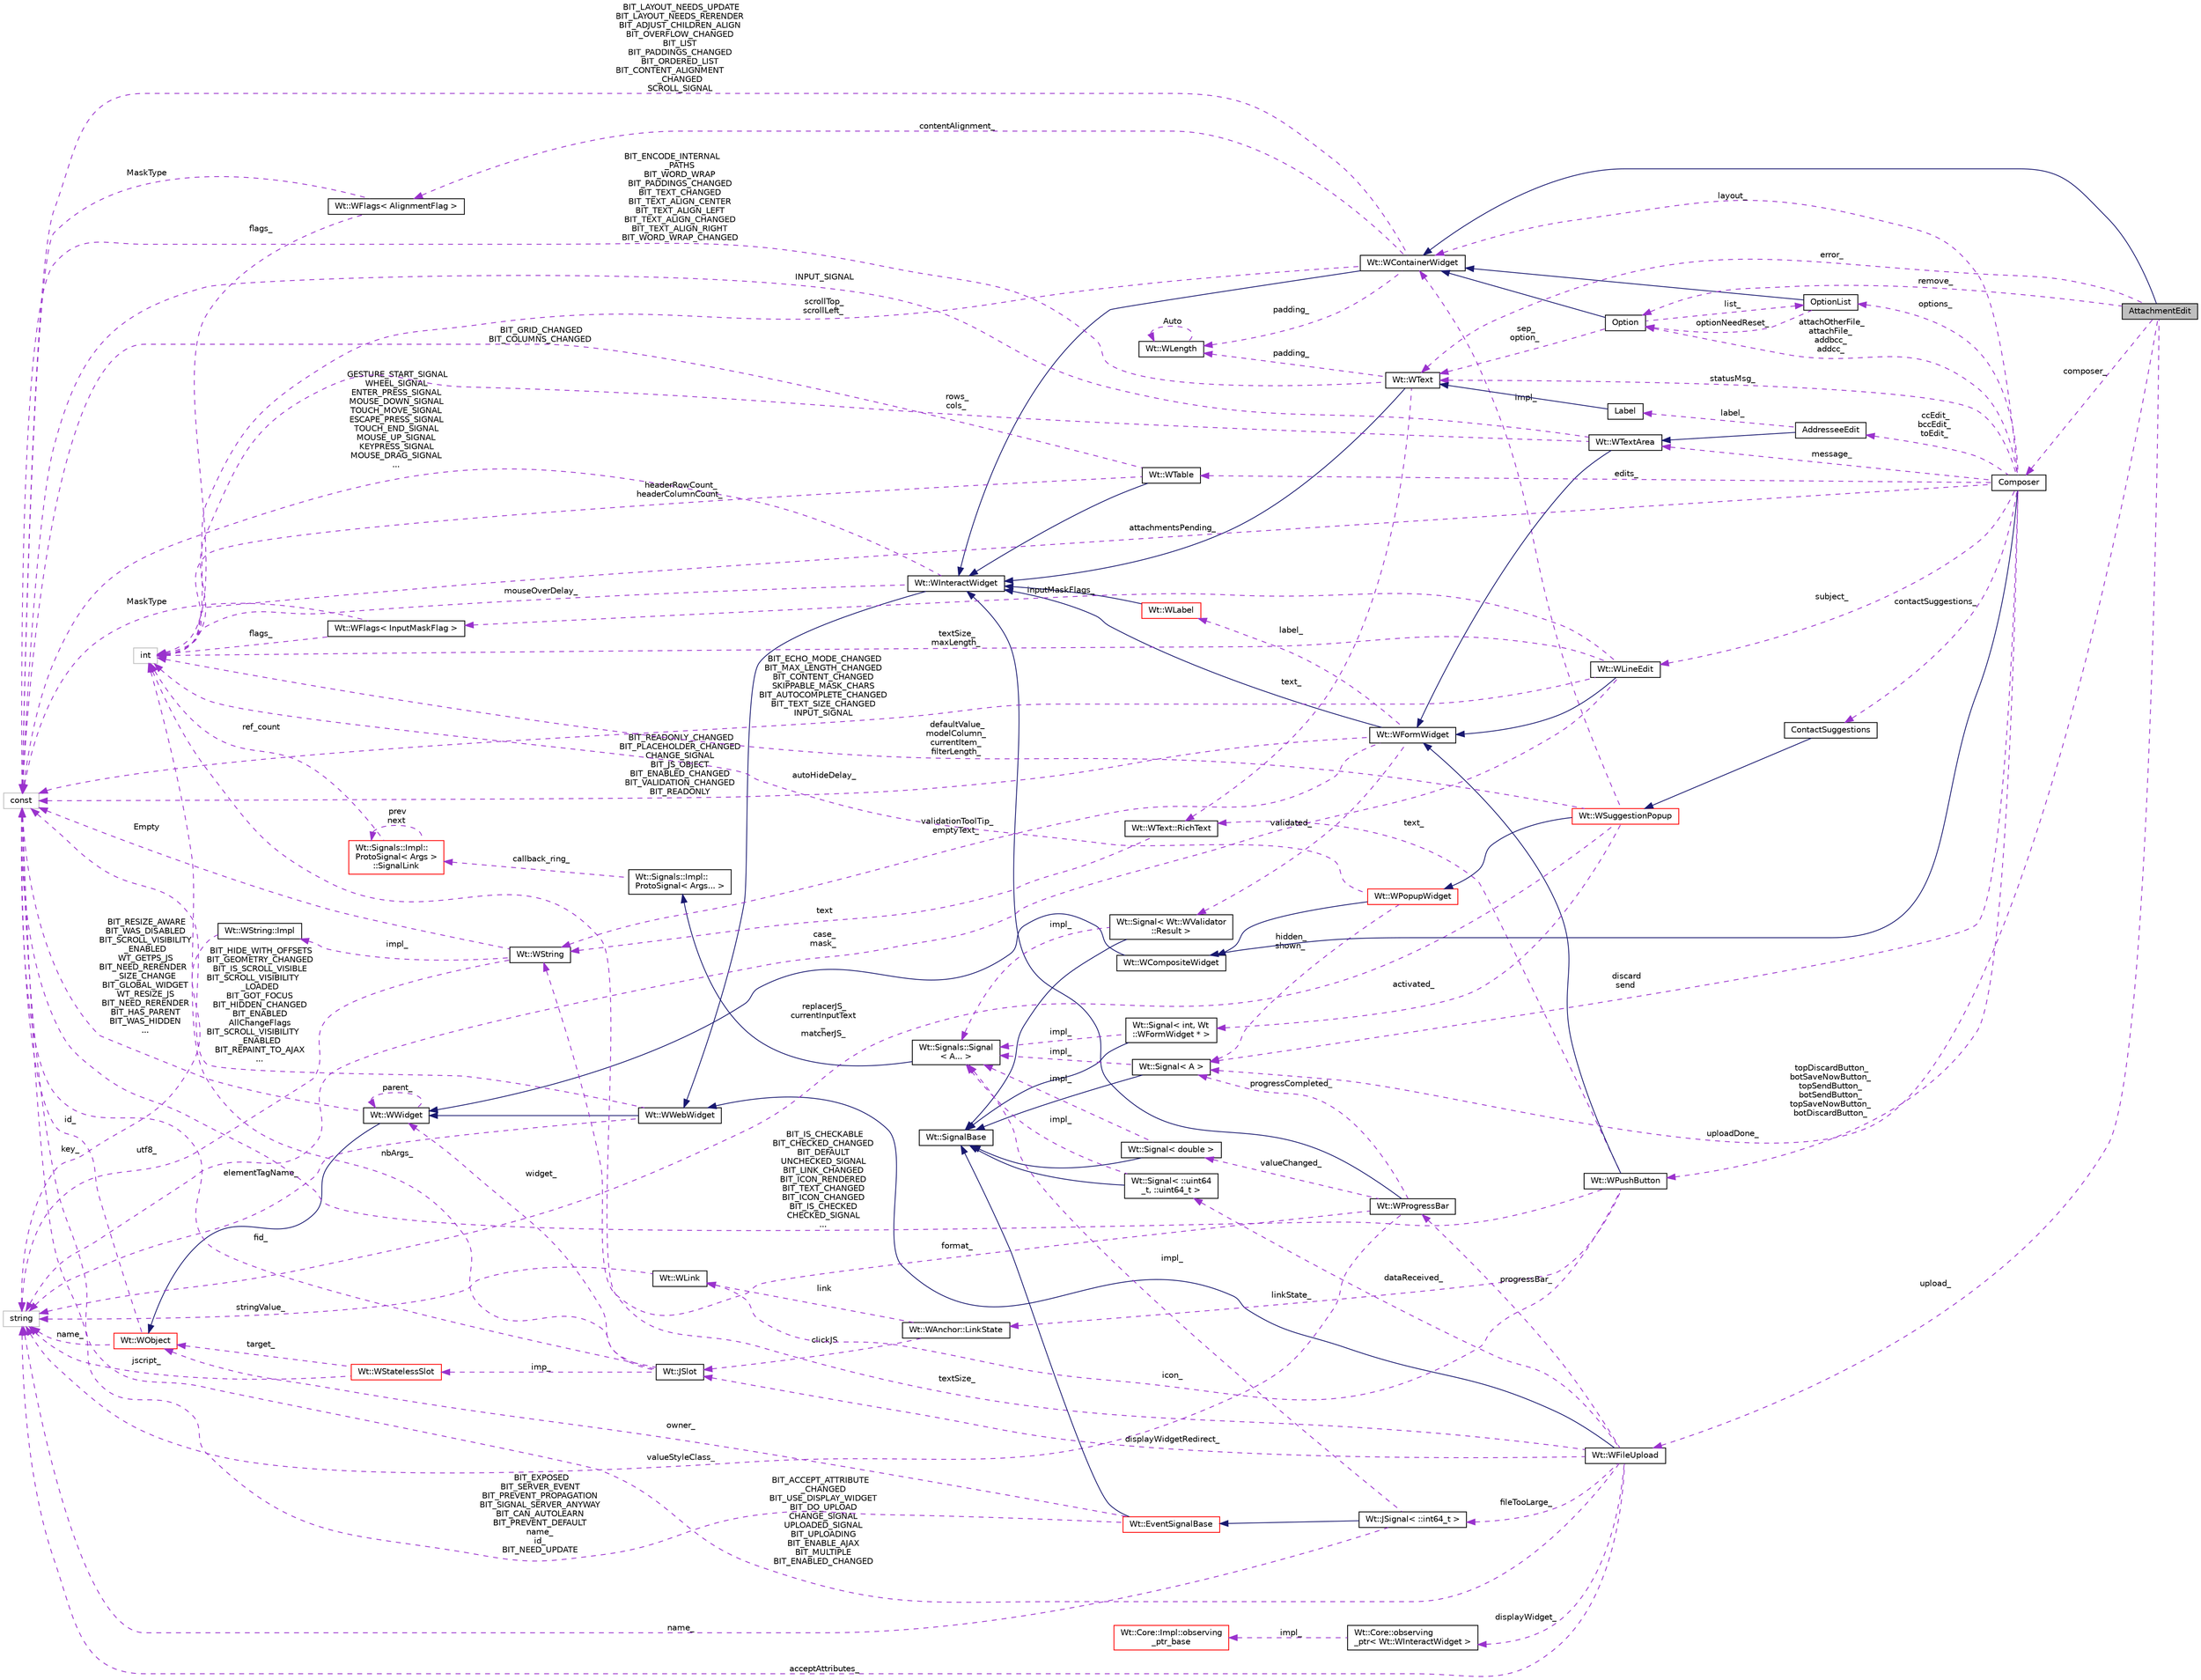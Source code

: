 digraph "AttachmentEdit"
{
 // LATEX_PDF_SIZE
  edge [fontname="Helvetica",fontsize="10",labelfontname="Helvetica",labelfontsize="10"];
  node [fontname="Helvetica",fontsize="10",shape=record];
  rankdir="LR";
  Node1 [label="AttachmentEdit",height=0.2,width=0.4,color="black", fillcolor="grey75", style="filled", fontcolor="black",tooltip="An edit field for an email attachment."];
  Node2 -> Node1 [dir="back",color="midnightblue",fontsize="10",style="solid",fontname="Helvetica"];
  Node2 [label="Wt::WContainerWidget",height=0.2,width=0.4,color="black", fillcolor="white", style="filled",URL="$classWt_1_1WContainerWidget.html",tooltip="A widget that holds and manages child widgets."];
  Node3 -> Node2 [dir="back",color="midnightblue",fontsize="10",style="solid",fontname="Helvetica"];
  Node3 [label="Wt::WInteractWidget",height=0.2,width=0.4,color="black", fillcolor="white", style="filled",URL="$classWt_1_1WInteractWidget.html",tooltip="An abstract widget that can receive user-interface interaction."];
  Node4 -> Node3 [dir="back",color="midnightblue",fontsize="10",style="solid",fontname="Helvetica"];
  Node4 [label="Wt::WWebWidget",height=0.2,width=0.4,color="black", fillcolor="white", style="filled",URL="$classWt_1_1WWebWidget.html",tooltip="A base class for widgets with an HTML counterpart."];
  Node5 -> Node4 [dir="back",color="midnightblue",fontsize="10",style="solid",fontname="Helvetica"];
  Node5 [label="Wt::WWidget",height=0.2,width=0.4,color="black", fillcolor="white", style="filled",URL="$classWt_1_1WWidget.html",tooltip="The abstract base class for a user-interface component."];
  Node6 -> Node5 [dir="back",color="midnightblue",fontsize="10",style="solid",fontname="Helvetica"];
  Node6 [label="Wt::WObject",height=0.2,width=0.4,color="red", fillcolor="white", style="filled",URL="$classWt_1_1WObject.html",tooltip="A base class for objects that participate in the signal/slot system."];
  Node8 -> Node6 [dir="back",color="darkorchid3",fontsize="10",style="dashed",label=" name_" ,fontname="Helvetica"];
  Node8 [label="string",height=0.2,width=0.4,color="grey75", fillcolor="white", style="filled",tooltip=" "];
  Node9 -> Node6 [dir="back",color="darkorchid3",fontsize="10",style="dashed",label=" id_" ,fontname="Helvetica"];
  Node9 [label="const",height=0.2,width=0.4,color="grey75", fillcolor="white", style="filled",tooltip=" "];
  Node5 -> Node5 [dir="back",color="darkorchid3",fontsize="10",style="dashed",label=" parent_" ,fontname="Helvetica"];
  Node9 -> Node5 [dir="back",color="darkorchid3",fontsize="10",style="dashed",label=" BIT_RESIZE_AWARE\nBIT_WAS_DISABLED\nBIT_SCROLL_VISIBILITY\l_ENABLED\nWT_GETPS_JS\nBIT_NEED_RERENDER\l_SIZE_CHANGE\nBIT_GLOBAL_WIDGET\nWT_RESIZE_JS\nBIT_NEED_RERENDER\nBIT_HAS_PARENT\nBIT_WAS_HIDDEN\n..." ,fontname="Helvetica"];
  Node8 -> Node4 [dir="back",color="darkorchid3",fontsize="10",style="dashed",label=" elementTagName_" ,fontname="Helvetica"];
  Node9 -> Node4 [dir="back",color="darkorchid3",fontsize="10",style="dashed",label=" BIT_HIDE_WITH_OFFSETS\nBIT_GEOMETRY_CHANGED\nBIT_IS_SCROLL_VISIBLE\nBIT_SCROLL_VISIBILITY\l_LOADED\nBIT_GOT_FOCUS\nBIT_HIDDEN_CHANGED\nBIT_ENABLED\nAllChangeFlags\nBIT_SCROLL_VISIBILITY\l_ENABLED\nBIT_REPAINT_TO_AJAX\n..." ,fontname="Helvetica"];
  Node10 -> Node3 [dir="back",color="darkorchid3",fontsize="10",style="dashed",label=" mouseOverDelay_" ,fontname="Helvetica"];
  Node10 [label="int",height=0.2,width=0.4,color="grey75", fillcolor="white", style="filled",tooltip=" "];
  Node9 -> Node3 [dir="back",color="darkorchid3",fontsize="10",style="dashed",label=" GESTURE_START_SIGNAL\nWHEEL_SIGNAL\nENTER_PRESS_SIGNAL\nMOUSE_DOWN_SIGNAL\nTOUCH_MOVE_SIGNAL\nESCAPE_PRESS_SIGNAL\nTOUCH_END_SIGNAL\nMOUSE_UP_SIGNAL\nKEYPRESS_SIGNAL\nMOUSE_DRAG_SIGNAL\n..." ,fontname="Helvetica"];
  Node10 -> Node2 [dir="back",color="darkorchid3",fontsize="10",style="dashed",label=" scrollTop_\nscrollLeft_" ,fontname="Helvetica"];
  Node11 -> Node2 [dir="back",color="darkorchid3",fontsize="10",style="dashed",label=" contentAlignment_" ,fontname="Helvetica"];
  Node11 [label="Wt::WFlags\< AlignmentFlag \>",height=0.2,width=0.4,color="black", fillcolor="white", style="filled",URL="$classWt_1_1WFlags.html",tooltip=" "];
  Node10 -> Node11 [dir="back",color="darkorchid3",fontsize="10",style="dashed",label=" flags_" ,fontname="Helvetica"];
  Node9 -> Node11 [dir="back",color="darkorchid3",fontsize="10",style="dashed",label=" MaskType" ,fontname="Helvetica"];
  Node12 -> Node2 [dir="back",color="darkorchid3",fontsize="10",style="dashed",label=" padding_" ,fontname="Helvetica"];
  Node12 [label="Wt::WLength",height=0.2,width=0.4,color="black", fillcolor="white", style="filled",URL="$classWt_1_1WLength.html",tooltip="A value class that describes a CSS length."];
  Node12 -> Node12 [dir="back",color="darkorchid3",fontsize="10",style="dashed",label=" Auto" ,fontname="Helvetica"];
  Node9 -> Node2 [dir="back",color="darkorchid3",fontsize="10",style="dashed",label=" BIT_LAYOUT_NEEDS_UPDATE\nBIT_LAYOUT_NEEDS_RERENDER\nBIT_ADJUST_CHILDREN_ALIGN\nBIT_OVERFLOW_CHANGED\nBIT_LIST\nBIT_PADDINGS_CHANGED\nBIT_ORDERED_LIST\nBIT_CONTENT_ALIGNMENT\l_CHANGED\nSCROLL_SIGNAL" ,fontname="Helvetica"];
  Node13 -> Node1 [dir="back",color="darkorchid3",fontsize="10",style="dashed",label=" uploadDone_" ,fontname="Helvetica"];
  Node13 [label="Wt::Signal\< A \>",height=0.2,width=0.4,color="black", fillcolor="white", style="filled",URL="$classWt_1_1Signal.html",tooltip="A signal that propagates events to listeners."];
  Node14 -> Node13 [dir="back",color="midnightblue",fontsize="10",style="solid",fontname="Helvetica"];
  Node14 [label="Wt::SignalBase",height=0.2,width=0.4,color="black", fillcolor="white", style="filled",URL="$classWt_1_1SignalBase.html",tooltip="Abstract base class of a signal."];
  Node15 -> Node13 [dir="back",color="darkorchid3",fontsize="10",style="dashed",label=" impl_" ,fontname="Helvetica"];
  Node15 [label="Wt::Signals::Signal\l\< A... \>",height=0.2,width=0.4,color="black", fillcolor="white", style="filled",URL="$structWt_1_1Signals_1_1Signal.html",tooltip=" "];
  Node16 -> Node15 [dir="back",color="midnightblue",fontsize="10",style="solid",fontname="Helvetica"];
  Node16 [label="Wt::Signals::Impl::\lProtoSignal\< Args... \>",height=0.2,width=0.4,color="black", fillcolor="white", style="filled",URL="$classWt_1_1Signals_1_1Impl_1_1ProtoSignal.html",tooltip=" "];
  Node17 -> Node16 [dir="back",color="darkorchid3",fontsize="10",style="dashed",label=" callback_ring_" ,fontname="Helvetica"];
  Node17 [label="Wt::Signals::Impl::\lProtoSignal\< Args \>\l::SignalLink",height=0.2,width=0.4,color="red", fillcolor="white", style="filled",URL="$structWt_1_1Signals_1_1Impl_1_1ProtoSignal_1_1SignalLink.html",tooltip=" "];
  Node10 -> Node17 [dir="back",color="darkorchid3",fontsize="10",style="dashed",label=" ref_count" ,fontname="Helvetica"];
  Node17 -> Node17 [dir="back",color="darkorchid3",fontsize="10",style="dashed",label=" prev\nnext" ,fontname="Helvetica"];
  Node22 -> Node1 [dir="back",color="darkorchid3",fontsize="10",style="dashed",label=" remove_" ,fontname="Helvetica"];
  Node22 [label="Option",height=0.2,width=0.4,color="black", fillcolor="white", style="filled",URL="$classOption.html",tooltip="A clickable option."];
  Node2 -> Node22 [dir="back",color="midnightblue",fontsize="10",style="solid",fontname="Helvetica"];
  Node23 -> Node22 [dir="back",color="darkorchid3",fontsize="10",style="dashed",label=" list_" ,fontname="Helvetica"];
  Node23 [label="OptionList",height=0.2,width=0.4,color="black", fillcolor="white", style="filled",URL="$classOptionList.html",tooltip="A list of options, separated by '|'."];
  Node2 -> Node23 [dir="back",color="midnightblue",fontsize="10",style="solid",fontname="Helvetica"];
  Node22 -> Node23 [dir="back",color="darkorchid3",fontsize="10",style="dashed",label=" optionNeedReset_" ,fontname="Helvetica"];
  Node24 -> Node22 [dir="back",color="darkorchid3",fontsize="10",style="dashed",label=" sep_\noption_" ,fontname="Helvetica"];
  Node24 [label="Wt::WText",height=0.2,width=0.4,color="black", fillcolor="white", style="filled",URL="$classWt_1_1WText.html",tooltip="A widget that renders (XHTML) text."];
  Node3 -> Node24 [dir="back",color="midnightblue",fontsize="10",style="solid",fontname="Helvetica"];
  Node25 -> Node24 [dir="back",color="darkorchid3",fontsize="10",style="dashed",label=" text_" ,fontname="Helvetica"];
  Node25 [label="Wt::WText::RichText",height=0.2,width=0.4,color="black", fillcolor="white", style="filled",URL="$structWt_1_1WText_1_1RichText.html",tooltip=" "];
  Node26 -> Node25 [dir="back",color="darkorchid3",fontsize="10",style="dashed",label=" text" ,fontname="Helvetica"];
  Node26 [label="Wt::WString",height=0.2,width=0.4,color="black", fillcolor="white", style="filled",URL="$classWt_1_1WString.html",tooltip="A value class which describes a locale-aware unicode string."];
  Node27 -> Node26 [dir="back",color="darkorchid3",fontsize="10",style="dashed",label=" impl_" ,fontname="Helvetica"];
  Node27 [label="Wt::WString::Impl",height=0.2,width=0.4,color="black", fillcolor="white", style="filled",URL="$structWt_1_1WString_1_1Impl.html",tooltip=" "];
  Node8 -> Node27 [dir="back",color="darkorchid3",fontsize="10",style="dashed",label=" key_" ,fontname="Helvetica"];
  Node8 -> Node26 [dir="back",color="darkorchid3",fontsize="10",style="dashed",label=" utf8_" ,fontname="Helvetica"];
  Node9 -> Node26 [dir="back",color="darkorchid3",fontsize="10",style="dashed",label=" Empty" ,fontname="Helvetica"];
  Node12 -> Node24 [dir="back",color="darkorchid3",fontsize="10",style="dashed",label=" padding_" ,fontname="Helvetica"];
  Node9 -> Node24 [dir="back",color="darkorchid3",fontsize="10",style="dashed",label=" BIT_ENCODE_INTERNAL\l_PATHS\nBIT_WORD_WRAP\nBIT_PADDINGS_CHANGED\nBIT_TEXT_CHANGED\nBIT_TEXT_ALIGN_CENTER\nBIT_TEXT_ALIGN_LEFT\nBIT_TEXT_ALIGN_CHANGED\nBIT_TEXT_ALIGN_RIGHT\nBIT_WORD_WRAP_CHANGED" ,fontname="Helvetica"];
  Node24 -> Node1 [dir="back",color="darkorchid3",fontsize="10",style="dashed",label=" error_" ,fontname="Helvetica"];
  Node28 -> Node1 [dir="back",color="darkorchid3",fontsize="10",style="dashed",label=" composer_" ,fontname="Helvetica"];
  Node28 [label="Composer",height=0.2,width=0.4,color="black", fillcolor="white", style="filled",URL="$classComposer.html",tooltip="An E-mail composer widget."];
  Node29 -> Node28 [dir="back",color="midnightblue",fontsize="10",style="solid",fontname="Helvetica"];
  Node29 [label="Wt::WCompositeWidget",height=0.2,width=0.4,color="black", fillcolor="white", style="filled",URL="$classWt_1_1WCompositeWidget.html",tooltip="A widget that hides the implementation of composite widgets."];
  Node5 -> Node29 [dir="back",color="midnightblue",fontsize="10",style="solid",fontname="Helvetica"];
  Node2 -> Node28 [dir="back",color="darkorchid3",fontsize="10",style="dashed",label=" layout_" ,fontname="Helvetica"];
  Node13 -> Node28 [dir="back",color="darkorchid3",fontsize="10",style="dashed",label=" discard\nsend" ,fontname="Helvetica"];
  Node30 -> Node28 [dir="back",color="darkorchid3",fontsize="10",style="dashed",label=" subject_" ,fontname="Helvetica"];
  Node30 [label="Wt::WLineEdit",height=0.2,width=0.4,color="black", fillcolor="white", style="filled",URL="$classWt_1_1WLineEdit.html",tooltip="A widget that provides a single line edit."];
  Node31 -> Node30 [dir="back",color="midnightblue",fontsize="10",style="solid",fontname="Helvetica"];
  Node31 [label="Wt::WFormWidget",height=0.2,width=0.4,color="black", fillcolor="white", style="filled",URL="$classWt_1_1WFormWidget.html",tooltip="An abstract widget that corresponds to an HTML form element."];
  Node3 -> Node31 [dir="back",color="midnightblue",fontsize="10",style="solid",fontname="Helvetica"];
  Node26 -> Node31 [dir="back",color="darkorchid3",fontsize="10",style="dashed",label=" validationToolTip_\nemptyText_" ,fontname="Helvetica"];
  Node32 -> Node31 [dir="back",color="darkorchid3",fontsize="10",style="dashed",label=" label_" ,fontname="Helvetica"];
  Node32 [label="Wt::WLabel",height=0.2,width=0.4,color="red", fillcolor="white", style="filled",URL="$classWt_1_1WLabel.html",tooltip="A label for a form field."];
  Node3 -> Node32 [dir="back",color="midnightblue",fontsize="10",style="solid",fontname="Helvetica"];
  Node34 -> Node31 [dir="back",color="darkorchid3",fontsize="10",style="dashed",label=" validated_" ,fontname="Helvetica"];
  Node34 [label="Wt::Signal\< Wt::WValidator\l::Result \>",height=0.2,width=0.4,color="black", fillcolor="white", style="filled",URL="$classWt_1_1Signal.html",tooltip=" "];
  Node14 -> Node34 [dir="back",color="midnightblue",fontsize="10",style="solid",fontname="Helvetica"];
  Node15 -> Node34 [dir="back",color="darkorchid3",fontsize="10",style="dashed",label=" impl_" ,fontname="Helvetica"];
  Node9 -> Node31 [dir="back",color="darkorchid3",fontsize="10",style="dashed",label=" BIT_READONLY_CHANGED\nBIT_PLACEHOLDER_CHANGED\nCHANGE_SIGNAL\nBIT_JS_OBJECT\nBIT_ENABLED_CHANGED\nBIT_VALIDATION_CHANGED\nBIT_READONLY" ,fontname="Helvetica"];
  Node35 -> Node30 [dir="back",color="darkorchid3",fontsize="10",style="dashed",label=" inputMaskFlags_" ,fontname="Helvetica"];
  Node35 [label="Wt::WFlags\< InputMaskFlag \>",height=0.2,width=0.4,color="black", fillcolor="white", style="filled",URL="$classWt_1_1WFlags.html",tooltip=" "];
  Node10 -> Node35 [dir="back",color="darkorchid3",fontsize="10",style="dashed",label=" flags_" ,fontname="Helvetica"];
  Node9 -> Node35 [dir="back",color="darkorchid3",fontsize="10",style="dashed",label=" MaskType" ,fontname="Helvetica"];
  Node10 -> Node30 [dir="back",color="darkorchid3",fontsize="10",style="dashed",label=" textSize_\nmaxLength_" ,fontname="Helvetica"];
  Node8 -> Node30 [dir="back",color="darkorchid3",fontsize="10",style="dashed",label=" case_\nmask_" ,fontname="Helvetica"];
  Node9 -> Node30 [dir="back",color="darkorchid3",fontsize="10",style="dashed",label=" BIT_ECHO_MODE_CHANGED\nBIT_MAX_LENGTH_CHANGED\nBIT_CONTENT_CHANGED\nSKIPPABLE_MASK_CHARS\nBIT_AUTOCOMPLETE_CHANGED\nBIT_TEXT_SIZE_CHANGED\nINPUT_SIGNAL" ,fontname="Helvetica"];
  Node22 -> Node28 [dir="back",color="darkorchid3",fontsize="10",style="dashed",label=" attachOtherFile_\nattachFile_\naddbcc_\naddcc_" ,fontname="Helvetica"];
  Node36 -> Node28 [dir="back",color="darkorchid3",fontsize="10",style="dashed",label=" contactSuggestions_" ,fontname="Helvetica"];
  Node36 [label="ContactSuggestions",height=0.2,width=0.4,color="black", fillcolor="white", style="filled",URL="$classContactSuggestions.html",tooltip="A suggestion popup suggesting contacts from an addressbook."];
  Node37 -> Node36 [dir="back",color="midnightblue",fontsize="10",style="solid",fontname="Helvetica"];
  Node37 [label="Wt::WSuggestionPopup",height=0.2,width=0.4,color="red", fillcolor="white", style="filled",URL="$classWt_1_1WSuggestionPopup.html",tooltip="A widget which popups to assist in editing a textarea or lineedit."];
  Node38 -> Node37 [dir="back",color="midnightblue",fontsize="10",style="solid",fontname="Helvetica"];
  Node38 [label="Wt::WPopupWidget",height=0.2,width=0.4,color="red", fillcolor="white", style="filled",URL="$classWt_1_1WPopupWidget.html",tooltip="Base class for popup widgets."];
  Node29 -> Node38 [dir="back",color="midnightblue",fontsize="10",style="solid",fontname="Helvetica"];
  Node13 -> Node38 [dir="back",color="darkorchid3",fontsize="10",style="dashed",label=" hidden_\nshown_" ,fontname="Helvetica"];
  Node10 -> Node38 [dir="back",color="darkorchid3",fontsize="10",style="dashed",label=" autoHideDelay_" ,fontname="Helvetica"];
  Node2 -> Node37 [dir="back",color="darkorchid3",fontsize="10",style="dashed",label=" impl_" ,fontname="Helvetica"];
  Node43 -> Node37 [dir="back",color="darkorchid3",fontsize="10",style="dashed",label=" activated_" ,fontname="Helvetica"];
  Node43 [label="Wt::Signal\< int, Wt\l::WFormWidget * \>",height=0.2,width=0.4,color="black", fillcolor="white", style="filled",URL="$classWt_1_1Signal.html",tooltip=" "];
  Node14 -> Node43 [dir="back",color="midnightblue",fontsize="10",style="solid",fontname="Helvetica"];
  Node15 -> Node43 [dir="back",color="darkorchid3",fontsize="10",style="dashed",label=" impl_" ,fontname="Helvetica"];
  Node10 -> Node37 [dir="back",color="darkorchid3",fontsize="10",style="dashed",label=" defaultValue_\nmodelColumn_\ncurrentItem_\nfilterLength_" ,fontname="Helvetica"];
  Node8 -> Node37 [dir="back",color="darkorchid3",fontsize="10",style="dashed",label=" replacerJS_\ncurrentInputText\l_\nmatcherJS_" ,fontname="Helvetica"];
  Node23 -> Node28 [dir="back",color="darkorchid3",fontsize="10",style="dashed",label=" options_" ,fontname="Helvetica"];
  Node10 -> Node28 [dir="back",color="darkorchid3",fontsize="10",style="dashed",label=" attachmentsPending_" ,fontname="Helvetica"];
  Node48 -> Node28 [dir="back",color="darkorchid3",fontsize="10",style="dashed",label=" ccEdit_\nbccEdit_\ntoEdit_" ,fontname="Helvetica"];
  Node48 [label="AddresseeEdit",height=0.2,width=0.4,color="black", fillcolor="white", style="filled",URL="$classAddresseeEdit.html",tooltip="An edit field for an email addressee."];
  Node49 -> Node48 [dir="back",color="midnightblue",fontsize="10",style="solid",fontname="Helvetica"];
  Node49 [label="Wt::WTextArea",height=0.2,width=0.4,color="black", fillcolor="white", style="filled",URL="$classWt_1_1WTextArea.html",tooltip="A widget that provides a multi-line edit."];
  Node31 -> Node49 [dir="back",color="midnightblue",fontsize="10",style="solid",fontname="Helvetica"];
  Node10 -> Node49 [dir="back",color="darkorchid3",fontsize="10",style="dashed",label=" rows_\ncols_" ,fontname="Helvetica"];
  Node9 -> Node49 [dir="back",color="darkorchid3",fontsize="10",style="dashed",label=" INPUT_SIGNAL" ,fontname="Helvetica"];
  Node50 -> Node48 [dir="back",color="darkorchid3",fontsize="10",style="dashed",label=" label_" ,fontname="Helvetica"];
  Node50 [label="Label",height=0.2,width=0.4,color="black", fillcolor="white", style="filled",URL="$classLabel.html",tooltip="A label."];
  Node24 -> Node50 [dir="back",color="midnightblue",fontsize="10",style="solid",fontname="Helvetica"];
  Node49 -> Node28 [dir="back",color="darkorchid3",fontsize="10",style="dashed",label=" message_" ,fontname="Helvetica"];
  Node24 -> Node28 [dir="back",color="darkorchid3",fontsize="10",style="dashed",label=" statusMsg_" ,fontname="Helvetica"];
  Node51 -> Node28 [dir="back",color="darkorchid3",fontsize="10",style="dashed",label=" edits_" ,fontname="Helvetica"];
  Node51 [label="Wt::WTable",height=0.2,width=0.4,color="black", fillcolor="white", style="filled",URL="$classWt_1_1WTable.html",tooltip="A container widget which provides layout of children in a table grid."];
  Node3 -> Node51 [dir="back",color="midnightblue",fontsize="10",style="solid",fontname="Helvetica"];
  Node10 -> Node51 [dir="back",color="darkorchid3",fontsize="10",style="dashed",label=" headerRowCount_\nheaderColumnCount_" ,fontname="Helvetica"];
  Node9 -> Node51 [dir="back",color="darkorchid3",fontsize="10",style="dashed",label=" BIT_GRID_CHANGED\nBIT_COLUMNS_CHANGED" ,fontname="Helvetica"];
  Node52 -> Node28 [dir="back",color="darkorchid3",fontsize="10",style="dashed",label=" topDiscardButton_\nbotSaveNowButton_\ntopSendButton_\nbotSendButton_\ntopSaveNowButton_\nbotDiscardButton_" ,fontname="Helvetica"];
  Node52 [label="Wt::WPushButton",height=0.2,width=0.4,color="black", fillcolor="white", style="filled",URL="$classWt_1_1WPushButton.html",tooltip="A widget that represents a push button."];
  Node31 -> Node52 [dir="back",color="midnightblue",fontsize="10",style="solid",fontname="Helvetica"];
  Node25 -> Node52 [dir="back",color="darkorchid3",fontsize="10",style="dashed",label=" text_" ,fontname="Helvetica"];
  Node53 -> Node52 [dir="back",color="darkorchid3",fontsize="10",style="dashed",label=" linkState_" ,fontname="Helvetica"];
  Node53 [label="Wt::WAnchor::LinkState",height=0.2,width=0.4,color="black", fillcolor="white", style="filled",URL="$structWt_1_1WAnchor_1_1LinkState.html",tooltip=" "];
  Node54 -> Node53 [dir="back",color="darkorchid3",fontsize="10",style="dashed",label=" clickJS" ,fontname="Helvetica"];
  Node54 [label="Wt::JSlot",height=0.2,width=0.4,color="black", fillcolor="white", style="filled",URL="$classWt_1_1JSlot.html",tooltip="A slot that is only implemented in client side JavaScript code."];
  Node55 -> Node54 [dir="back",color="darkorchid3",fontsize="10",style="dashed",label=" imp_" ,fontname="Helvetica"];
  Node55 [label="Wt::WStatelessSlot",height=0.2,width=0.4,color="red", fillcolor="white", style="filled",URL="$classWt_1_1WStatelessSlot.html",tooltip=" "];
  Node6 -> Node55 [dir="back",color="darkorchid3",fontsize="10",style="dashed",label=" target_" ,fontname="Helvetica"];
  Node8 -> Node55 [dir="back",color="darkorchid3",fontsize="10",style="dashed",label=" jscript_" ,fontname="Helvetica"];
  Node10 -> Node54 [dir="back",color="darkorchid3",fontsize="10",style="dashed",label=" nbArgs_" ,fontname="Helvetica"];
  Node5 -> Node54 [dir="back",color="darkorchid3",fontsize="10",style="dashed",label=" widget_" ,fontname="Helvetica"];
  Node9 -> Node54 [dir="back",color="darkorchid3",fontsize="10",style="dashed",label=" fid_" ,fontname="Helvetica"];
  Node56 -> Node53 [dir="back",color="darkorchid3",fontsize="10",style="dashed",label=" link" ,fontname="Helvetica"];
  Node56 [label="Wt::WLink",height=0.2,width=0.4,color="black", fillcolor="white", style="filled",URL="$classWt_1_1WLink.html",tooltip="A value class that defines a hyperlink target."];
  Node8 -> Node56 [dir="back",color="darkorchid3",fontsize="10",style="dashed",label=" stringValue_" ,fontname="Helvetica"];
  Node56 -> Node52 [dir="back",color="darkorchid3",fontsize="10",style="dashed",label=" icon_" ,fontname="Helvetica"];
  Node9 -> Node52 [dir="back",color="darkorchid3",fontsize="10",style="dashed",label=" BIT_IS_CHECKABLE\nBIT_CHECKED_CHANGED\nBIT_DEFAULT\nUNCHECKED_SIGNAL\nBIT_LINK_CHANGED\nBIT_ICON_RENDERED\nBIT_TEXT_CHANGED\nBIT_ICON_CHANGED\nBIT_IS_CHECKED\nCHECKED_SIGNAL\n..." ,fontname="Helvetica"];
  Node57 -> Node1 [dir="back",color="darkorchid3",fontsize="10",style="dashed",label=" upload_" ,fontname="Helvetica"];
  Node57 [label="Wt::WFileUpload",height=0.2,width=0.4,color="black", fillcolor="white", style="filled",URL="$classWt_1_1WFileUpload.html",tooltip="A widget that allows a file to be uploaded."];
  Node4 -> Node57 [dir="back",color="midnightblue",fontsize="10",style="solid",fontname="Helvetica"];
  Node54 -> Node57 [dir="back",color="darkorchid3",fontsize="10",style="dashed",label=" displayWidgetRedirect_" ,fontname="Helvetica"];
  Node58 -> Node57 [dir="back",color="darkorchid3",fontsize="10",style="dashed",label=" displayWidget_" ,fontname="Helvetica"];
  Node58 [label="Wt::Core::observing\l_ptr\< Wt::WInteractWidget \>",height=0.2,width=0.4,color="black", fillcolor="white", style="filled",URL="$classWt_1_1Core_1_1observing__ptr.html",tooltip=" "];
  Node21 -> Node58 [dir="back",color="darkorchid3",fontsize="10",style="dashed",label=" impl_" ,fontname="Helvetica"];
  Node21 [label="Wt::Core::Impl::observing\l_ptr_base",height=0.2,width=0.4,color="red", fillcolor="white", style="filled",URL="$structWt_1_1Core_1_1Impl_1_1observing__ptr__base.html",tooltip=" "];
  Node59 -> Node57 [dir="back",color="darkorchid3",fontsize="10",style="dashed",label=" dataReceived_" ,fontname="Helvetica"];
  Node59 [label="Wt::Signal\< ::uint64\l_t, ::uint64_t \>",height=0.2,width=0.4,color="black", fillcolor="white", style="filled",URL="$classWt_1_1Signal.html",tooltip=" "];
  Node14 -> Node59 [dir="back",color="midnightblue",fontsize="10",style="solid",fontname="Helvetica"];
  Node15 -> Node59 [dir="back",color="darkorchid3",fontsize="10",style="dashed",label=" impl_" ,fontname="Helvetica"];
  Node60 -> Node57 [dir="back",color="darkorchid3",fontsize="10",style="dashed",label=" fileTooLarge_" ,fontname="Helvetica"];
  Node60 [label="Wt::JSignal\< ::int64_t \>",height=0.2,width=0.4,color="black", fillcolor="white", style="filled",URL="$classWt_1_1JSignal.html",tooltip=" "];
  Node40 -> Node60 [dir="back",color="midnightblue",fontsize="10",style="solid",fontname="Helvetica"];
  Node40 [label="Wt::EventSignalBase",height=0.2,width=0.4,color="red", fillcolor="white", style="filled",URL="$classWt_1_1EventSignalBase.html",tooltip="Abstract base class of an event signal."];
  Node14 -> Node40 [dir="back",color="midnightblue",fontsize="10",style="solid",fontname="Helvetica"];
  Node6 -> Node40 [dir="back",color="darkorchid3",fontsize="10",style="dashed",label=" owner_" ,fontname="Helvetica"];
  Node9 -> Node40 [dir="back",color="darkorchid3",fontsize="10",style="dashed",label=" BIT_EXPOSED\nBIT_SERVER_EVENT\nBIT_PREVENT_PROPAGATION\nBIT_SIGNAL_SERVER_ANYWAY\nBIT_CAN_AUTOLEARN\nBIT_PREVENT_DEFAULT\nname_\nid_\nBIT_NEED_UPDATE" ,fontname="Helvetica"];
  Node8 -> Node60 [dir="back",color="darkorchid3",fontsize="10",style="dashed",label=" name_" ,fontname="Helvetica"];
  Node15 -> Node60 [dir="back",color="darkorchid3",fontsize="10",style="dashed",label=" impl_" ,fontname="Helvetica"];
  Node10 -> Node57 [dir="back",color="darkorchid3",fontsize="10",style="dashed",label=" textSize_" ,fontname="Helvetica"];
  Node8 -> Node57 [dir="back",color="darkorchid3",fontsize="10",style="dashed",label=" acceptAttributes_" ,fontname="Helvetica"];
  Node9 -> Node57 [dir="back",color="darkorchid3",fontsize="10",style="dashed",label=" BIT_ACCEPT_ATTRIBUTE\l_CHANGED\nBIT_USE_DISPLAY_WIDGET\nBIT_DO_UPLOAD\nCHANGE_SIGNAL\nUPLOADED_SIGNAL\nBIT_UPLOADING\nBIT_ENABLE_AJAX\nBIT_MULTIPLE\nBIT_ENABLED_CHANGED" ,fontname="Helvetica"];
  Node61 -> Node57 [dir="back",color="darkorchid3",fontsize="10",style="dashed",label=" progressBar_" ,fontname="Helvetica"];
  Node61 [label="Wt::WProgressBar",height=0.2,width=0.4,color="black", fillcolor="white", style="filled",URL="$classWt_1_1WProgressBar.html",tooltip="A progress bar."];
  Node3 -> Node61 [dir="back",color="midnightblue",fontsize="10",style="solid",fontname="Helvetica"];
  Node13 -> Node61 [dir="back",color="darkorchid3",fontsize="10",style="dashed",label=" progressCompleted_" ,fontname="Helvetica"];
  Node26 -> Node61 [dir="back",color="darkorchid3",fontsize="10",style="dashed",label=" format_" ,fontname="Helvetica"];
  Node62 -> Node61 [dir="back",color="darkorchid3",fontsize="10",style="dashed",label=" valueChanged_" ,fontname="Helvetica"];
  Node62 [label="Wt::Signal\< double \>",height=0.2,width=0.4,color="black", fillcolor="white", style="filled",URL="$classWt_1_1Signal.html",tooltip=" "];
  Node14 -> Node62 [dir="back",color="midnightblue",fontsize="10",style="solid",fontname="Helvetica"];
  Node15 -> Node62 [dir="back",color="darkorchid3",fontsize="10",style="dashed",label=" impl_" ,fontname="Helvetica"];
  Node8 -> Node61 [dir="back",color="darkorchid3",fontsize="10",style="dashed",label=" valueStyleClass_" ,fontname="Helvetica"];
}
